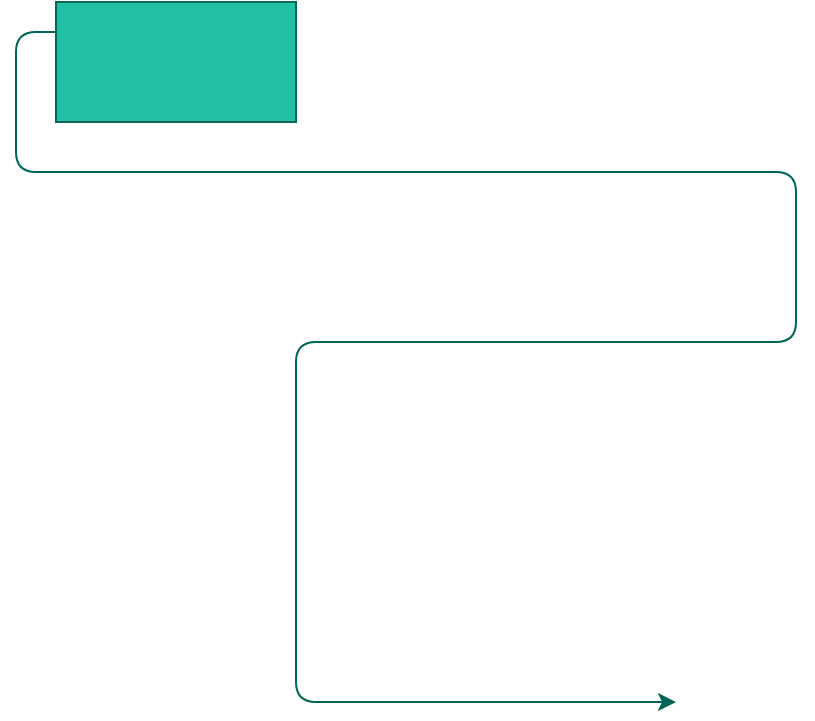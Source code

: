 <mxfile version="14.2.9" type="github">
  <diagram id="gIL4r4DePLVV6LiCDTIo" name="Side-1">
    <mxGraphModel dx="1865" dy="660" grid="1" gridSize="10" guides="1" tooltips="1" connect="1" arrows="1" fold="1" page="1" pageScale="1" pageWidth="827" pageHeight="1169" math="0" shadow="0">
      <root>
        <mxCell id="0" />
        <mxCell id="1" parent="0" />
        <mxCell id="jYasFIHqNH7OexoUt2JZ-7" style="edgeStyle=orthogonalEdgeStyle;orthogonalLoop=1;jettySize=auto;html=1;exitX=0;exitY=0.25;exitDx=0;exitDy=0;strokeColor=#006658;fontColor=#5C5C5C;" edge="1" parent="1" source="jYasFIHqNH7OexoUt2JZ-4">
          <mxGeometry relative="1" as="geometry">
            <mxPoint x="310" y="350" as="targetPoint" />
            <Array as="points">
              <mxPoint x="-20" y="15" />
              <mxPoint x="-20" y="85" />
              <mxPoint x="370" y="85" />
              <mxPoint x="370" y="170" />
              <mxPoint x="120" y="170" />
            </Array>
          </mxGeometry>
        </mxCell>
        <mxCell id="jYasFIHqNH7OexoUt2JZ-4" value="" style="whiteSpace=wrap;html=1;fillColor=#21C0A5;strokeColor=#006658;fontColor=#5C5C5C;" vertex="1" parent="1">
          <mxGeometry width="120" height="60" as="geometry" />
        </mxCell>
      </root>
    </mxGraphModel>
  </diagram>
</mxfile>
